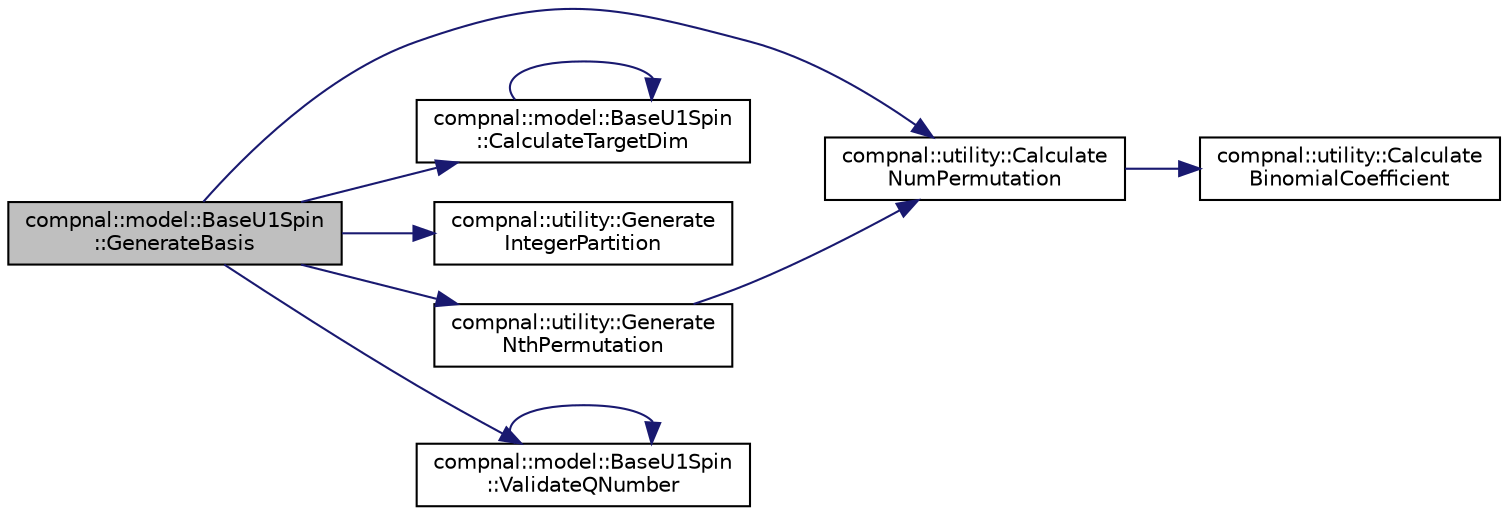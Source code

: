 digraph "compnal::model::BaseU1Spin::GenerateBasis"
{
 // INTERACTIVE_SVG=YES
 // LATEX_PDF_SIZE
  edge [fontname="Helvetica",fontsize="10",labelfontname="Helvetica",labelfontsize="10"];
  node [fontname="Helvetica",fontsize="10",shape=record];
  rankdir="LR";
  Node1 [label="compnal::model::BaseU1Spin\l::GenerateBasis",height=0.2,width=0.4,color="black", fillcolor="grey75", style="filled", fontcolor="black",tooltip="Generate basis of the target Hilbert space specified by the system size , the magnitude of the spin ,..."];
  Node1 -> Node2 [color="midnightblue",fontsize="10",style="solid",fontname="Helvetica"];
  Node2 [label="compnal::utility::Calculate\lNumPermutation",height=0.2,width=0.4,color="black", fillcolor="white", style="filled",URL="$d8/db7/namespacecompnal_1_1utility.html#aee9ff806431adb586e95bc9d77516915",tooltip="Calculate the number of permutations from list.   For example, all the possible permutations for {1,..."];
  Node2 -> Node3 [color="midnightblue",fontsize="10",style="solid",fontname="Helvetica"];
  Node3 [label="compnal::utility::Calculate\lBinomialCoefficient",height=0.2,width=0.4,color="black", fillcolor="white", style="filled",URL="$d8/db7/namespacecompnal_1_1utility.html#ad5998331a6095cfe0d7e1c4d3e9de658",tooltip="Calculate binomial coefficient."];
  Node1 -> Node4 [color="midnightblue",fontsize="10",style="solid",fontname="Helvetica"];
  Node4 [label="compnal::model::BaseU1Spin\l::CalculateTargetDim",height=0.2,width=0.4,color="black", fillcolor="white", style="filled",URL="$d6/d49/classcompnal_1_1model_1_1_base_u1_spin.html#a2d55d47c1494ea84e91892b1a5d94aac",tooltip="Calculate dimension of the target Hilbert space specified by the system size , the magnitude of the s..."];
  Node4 -> Node4 [color="midnightblue",fontsize="10",style="solid",fontname="Helvetica"];
  Node1 -> Node5 [color="midnightblue",fontsize="10",style="solid",fontname="Helvetica"];
  Node5 [label="compnal::utility::Generate\lIntegerPartition",height=0.2,width=0.4,color="black", fillcolor="white", style="filled",URL="$d8/db7/namespacecompnal_1_1utility.html#a19f7e6247e080cfaf331019133ae80cd",tooltip="Generate partitions of a positive integer."];
  Node1 -> Node6 [color="midnightblue",fontsize="10",style="solid",fontname="Helvetica"];
  Node6 [label="compnal::utility::Generate\lNthPermutation",height=0.2,width=0.4,color="black", fillcolor="white", style="filled",URL="$d8/db7/namespacecompnal_1_1utility.html#a7e59d7a03bcbd9fb222fd52300d29fd7",tooltip="Calculate  -th permutation of the list.   For example, all the possible permutations for {1,..."];
  Node6 -> Node2 [color="midnightblue",fontsize="10",style="solid",fontname="Helvetica"];
  Node1 -> Node7 [color="midnightblue",fontsize="10",style="solid",fontname="Helvetica"];
  Node7 [label="compnal::model::BaseU1Spin\l::ValidateQNumber",height=0.2,width=0.4,color="black", fillcolor="white", style="filled",URL="$d6/d49/classcompnal_1_1model_1_1_base_u1_spin.html#af88354bb24146bcdde2372acb6fefa77",tooltip="Check if there is a subspace specified by the input quantum numbers."];
  Node7 -> Node7 [color="midnightblue",fontsize="10",style="solid",fontname="Helvetica"];
}
